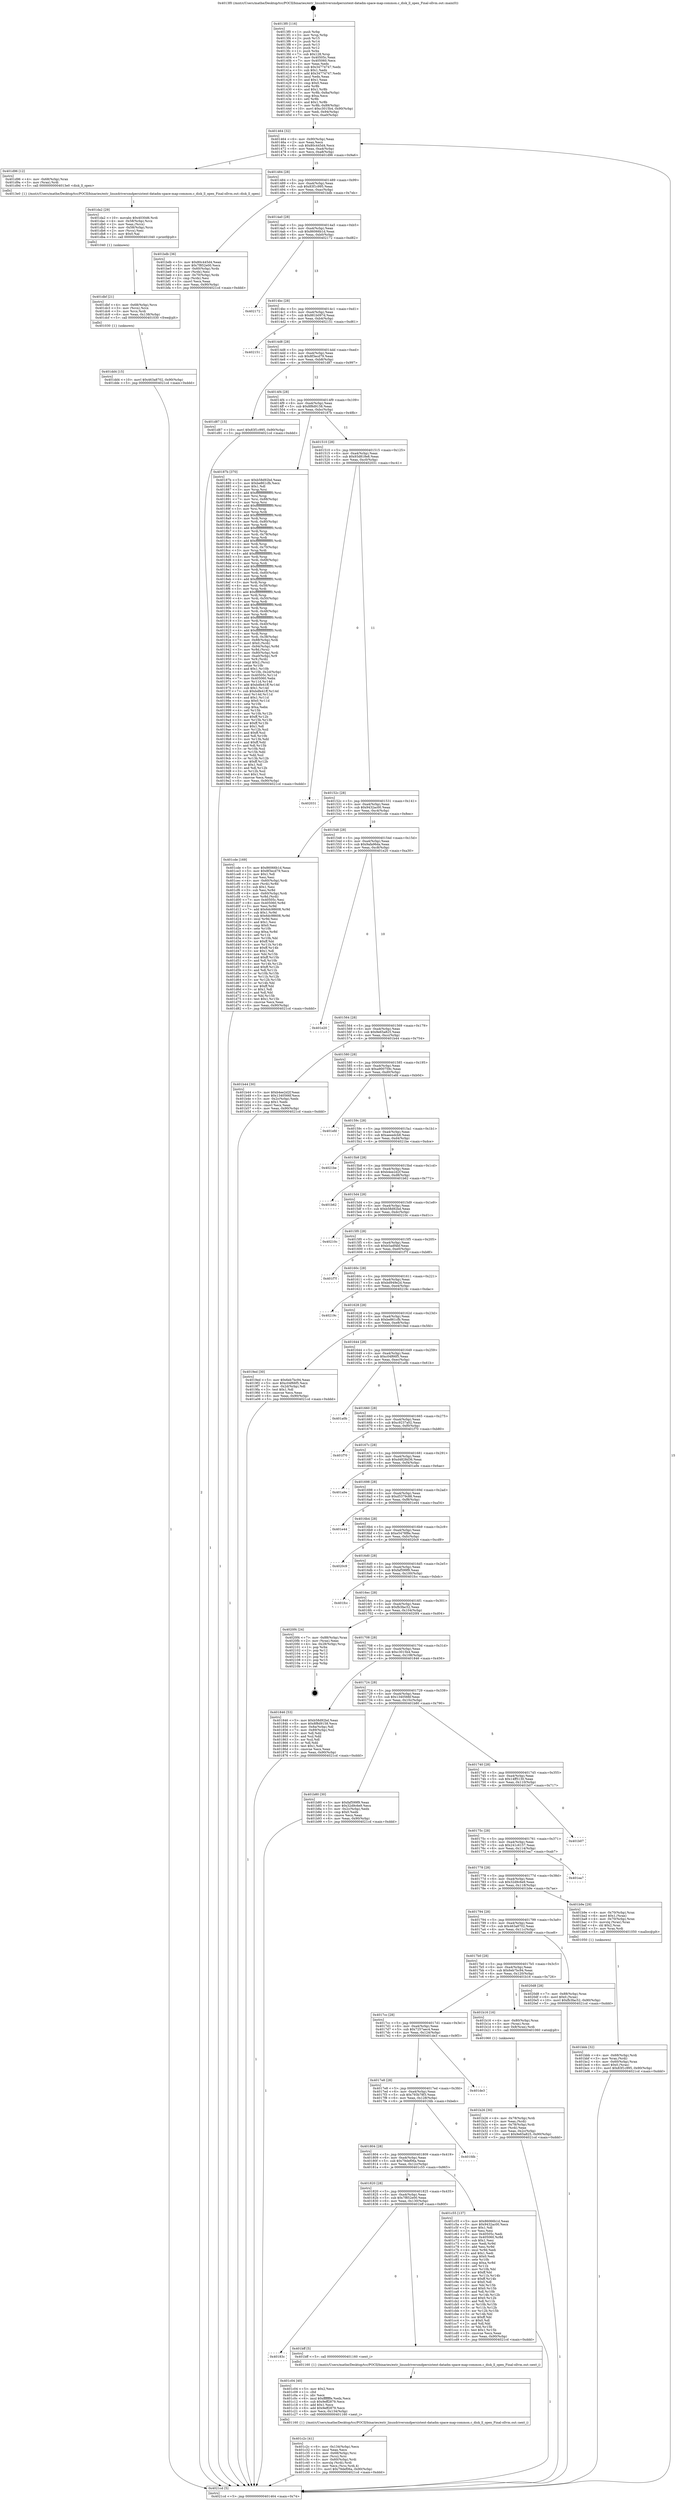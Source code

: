 digraph "0x4013f0" {
  label = "0x4013f0 (/mnt/c/Users/mathe/Desktop/tcc/POCII/binaries/extr_linuxdriversmdpersistent-datadm-space-map-common.c_disk_ll_open_Final-ollvm.out::main(0))"
  labelloc = "t"
  node[shape=record]

  Entry [label="",width=0.3,height=0.3,shape=circle,fillcolor=black,style=filled]
  "0x401464" [label="{
     0x401464 [32]\l
     | [instrs]\l
     &nbsp;&nbsp;0x401464 \<+6\>: mov -0x90(%rbp),%eax\l
     &nbsp;&nbsp;0x40146a \<+2\>: mov %eax,%ecx\l
     &nbsp;&nbsp;0x40146c \<+6\>: sub $0x80c445d4,%ecx\l
     &nbsp;&nbsp;0x401472 \<+6\>: mov %eax,-0xa4(%rbp)\l
     &nbsp;&nbsp;0x401478 \<+6\>: mov %ecx,-0xa8(%rbp)\l
     &nbsp;&nbsp;0x40147e \<+6\>: je 0000000000401d96 \<main+0x9a6\>\l
  }"]
  "0x401d96" [label="{
     0x401d96 [12]\l
     | [instrs]\l
     &nbsp;&nbsp;0x401d96 \<+4\>: mov -0x68(%rbp),%rax\l
     &nbsp;&nbsp;0x401d9a \<+3\>: mov (%rax),%rdi\l
     &nbsp;&nbsp;0x401d9d \<+5\>: call 00000000004013e0 \<disk_ll_open\>\l
     | [calls]\l
     &nbsp;&nbsp;0x4013e0 \{1\} (/mnt/c/Users/mathe/Desktop/tcc/POCII/binaries/extr_linuxdriversmdpersistent-datadm-space-map-common.c_disk_ll_open_Final-ollvm.out::disk_ll_open)\l
  }"]
  "0x401484" [label="{
     0x401484 [28]\l
     | [instrs]\l
     &nbsp;&nbsp;0x401484 \<+5\>: jmp 0000000000401489 \<main+0x99\>\l
     &nbsp;&nbsp;0x401489 \<+6\>: mov -0xa4(%rbp),%eax\l
     &nbsp;&nbsp;0x40148f \<+5\>: sub $0x83f1c995,%eax\l
     &nbsp;&nbsp;0x401494 \<+6\>: mov %eax,-0xac(%rbp)\l
     &nbsp;&nbsp;0x40149a \<+6\>: je 0000000000401bdb \<main+0x7eb\>\l
  }"]
  Exit [label="",width=0.3,height=0.3,shape=circle,fillcolor=black,style=filled,peripheries=2]
  "0x401bdb" [label="{
     0x401bdb [36]\l
     | [instrs]\l
     &nbsp;&nbsp;0x401bdb \<+5\>: mov $0x80c445d4,%eax\l
     &nbsp;&nbsp;0x401be0 \<+5\>: mov $0x7f852e00,%ecx\l
     &nbsp;&nbsp;0x401be5 \<+4\>: mov -0x60(%rbp),%rdx\l
     &nbsp;&nbsp;0x401be9 \<+2\>: mov (%rdx),%esi\l
     &nbsp;&nbsp;0x401beb \<+4\>: mov -0x70(%rbp),%rdx\l
     &nbsp;&nbsp;0x401bef \<+2\>: cmp (%rdx),%esi\l
     &nbsp;&nbsp;0x401bf1 \<+3\>: cmovl %ecx,%eax\l
     &nbsp;&nbsp;0x401bf4 \<+6\>: mov %eax,-0x90(%rbp)\l
     &nbsp;&nbsp;0x401bfa \<+5\>: jmp 00000000004021cd \<main+0xddd\>\l
  }"]
  "0x4014a0" [label="{
     0x4014a0 [28]\l
     | [instrs]\l
     &nbsp;&nbsp;0x4014a0 \<+5\>: jmp 00000000004014a5 \<main+0xb5\>\l
     &nbsp;&nbsp;0x4014a5 \<+6\>: mov -0xa4(%rbp),%eax\l
     &nbsp;&nbsp;0x4014ab \<+5\>: sub $0x86066b1d,%eax\l
     &nbsp;&nbsp;0x4014b0 \<+6\>: mov %eax,-0xb0(%rbp)\l
     &nbsp;&nbsp;0x4014b6 \<+6\>: je 0000000000402172 \<main+0xd82\>\l
  }"]
  "0x401dd4" [label="{
     0x401dd4 [15]\l
     | [instrs]\l
     &nbsp;&nbsp;0x401dd4 \<+10\>: movl $0x463a8702,-0x90(%rbp)\l
     &nbsp;&nbsp;0x401dde \<+5\>: jmp 00000000004021cd \<main+0xddd\>\l
  }"]
  "0x402172" [label="{
     0x402172\l
  }", style=dashed]
  "0x4014bc" [label="{
     0x4014bc [28]\l
     | [instrs]\l
     &nbsp;&nbsp;0x4014bc \<+5\>: jmp 00000000004014c1 \<main+0xd1\>\l
     &nbsp;&nbsp;0x4014c1 \<+6\>: mov -0xa4(%rbp),%eax\l
     &nbsp;&nbsp;0x4014c7 \<+5\>: sub $0x881b097d,%eax\l
     &nbsp;&nbsp;0x4014cc \<+6\>: mov %eax,-0xb4(%rbp)\l
     &nbsp;&nbsp;0x4014d2 \<+6\>: je 0000000000402151 \<main+0xd61\>\l
  }"]
  "0x401dbf" [label="{
     0x401dbf [21]\l
     | [instrs]\l
     &nbsp;&nbsp;0x401dbf \<+4\>: mov -0x68(%rbp),%rcx\l
     &nbsp;&nbsp;0x401dc3 \<+3\>: mov (%rcx),%rcx\l
     &nbsp;&nbsp;0x401dc6 \<+3\>: mov %rcx,%rdi\l
     &nbsp;&nbsp;0x401dc9 \<+6\>: mov %eax,-0x138(%rbp)\l
     &nbsp;&nbsp;0x401dcf \<+5\>: call 0000000000401030 \<free@plt\>\l
     | [calls]\l
     &nbsp;&nbsp;0x401030 \{1\} (unknown)\l
  }"]
  "0x402151" [label="{
     0x402151\l
  }", style=dashed]
  "0x4014d8" [label="{
     0x4014d8 [28]\l
     | [instrs]\l
     &nbsp;&nbsp;0x4014d8 \<+5\>: jmp 00000000004014dd \<main+0xed\>\l
     &nbsp;&nbsp;0x4014dd \<+6\>: mov -0xa4(%rbp),%eax\l
     &nbsp;&nbsp;0x4014e3 \<+5\>: sub $0x8f3ecd79,%eax\l
     &nbsp;&nbsp;0x4014e8 \<+6\>: mov %eax,-0xb8(%rbp)\l
     &nbsp;&nbsp;0x4014ee \<+6\>: je 0000000000401d87 \<main+0x997\>\l
  }"]
  "0x401da2" [label="{
     0x401da2 [29]\l
     | [instrs]\l
     &nbsp;&nbsp;0x401da2 \<+10\>: movabs $0x4030d6,%rdi\l
     &nbsp;&nbsp;0x401dac \<+4\>: mov -0x58(%rbp),%rcx\l
     &nbsp;&nbsp;0x401db0 \<+2\>: mov %eax,(%rcx)\l
     &nbsp;&nbsp;0x401db2 \<+4\>: mov -0x58(%rbp),%rcx\l
     &nbsp;&nbsp;0x401db6 \<+2\>: mov (%rcx),%esi\l
     &nbsp;&nbsp;0x401db8 \<+2\>: mov $0x0,%al\l
     &nbsp;&nbsp;0x401dba \<+5\>: call 0000000000401040 \<printf@plt\>\l
     | [calls]\l
     &nbsp;&nbsp;0x401040 \{1\} (unknown)\l
  }"]
  "0x401d87" [label="{
     0x401d87 [15]\l
     | [instrs]\l
     &nbsp;&nbsp;0x401d87 \<+10\>: movl $0x83f1c995,-0x90(%rbp)\l
     &nbsp;&nbsp;0x401d91 \<+5\>: jmp 00000000004021cd \<main+0xddd\>\l
  }"]
  "0x4014f4" [label="{
     0x4014f4 [28]\l
     | [instrs]\l
     &nbsp;&nbsp;0x4014f4 \<+5\>: jmp 00000000004014f9 \<main+0x109\>\l
     &nbsp;&nbsp;0x4014f9 \<+6\>: mov -0xa4(%rbp),%eax\l
     &nbsp;&nbsp;0x4014ff \<+5\>: sub $0x8f8d9158,%eax\l
     &nbsp;&nbsp;0x401504 \<+6\>: mov %eax,-0xbc(%rbp)\l
     &nbsp;&nbsp;0x40150a \<+6\>: je 000000000040187b \<main+0x48b\>\l
  }"]
  "0x401c2c" [label="{
     0x401c2c [41]\l
     | [instrs]\l
     &nbsp;&nbsp;0x401c2c \<+6\>: mov -0x134(%rbp),%ecx\l
     &nbsp;&nbsp;0x401c32 \<+3\>: imul %eax,%ecx\l
     &nbsp;&nbsp;0x401c35 \<+4\>: mov -0x68(%rbp),%rsi\l
     &nbsp;&nbsp;0x401c39 \<+3\>: mov (%rsi),%rsi\l
     &nbsp;&nbsp;0x401c3c \<+4\>: mov -0x60(%rbp),%rdi\l
     &nbsp;&nbsp;0x401c40 \<+3\>: movslq (%rdi),%rdi\l
     &nbsp;&nbsp;0x401c43 \<+3\>: mov %ecx,(%rsi,%rdi,4)\l
     &nbsp;&nbsp;0x401c46 \<+10\>: movl $0x79def06a,-0x90(%rbp)\l
     &nbsp;&nbsp;0x401c50 \<+5\>: jmp 00000000004021cd \<main+0xddd\>\l
  }"]
  "0x40187b" [label="{
     0x40187b [370]\l
     | [instrs]\l
     &nbsp;&nbsp;0x40187b \<+5\>: mov $0xb58d92bd,%eax\l
     &nbsp;&nbsp;0x401880 \<+5\>: mov $0xbe861cfb,%ecx\l
     &nbsp;&nbsp;0x401885 \<+2\>: mov $0x1,%dl\l
     &nbsp;&nbsp;0x401887 \<+3\>: mov %rsp,%rsi\l
     &nbsp;&nbsp;0x40188a \<+4\>: add $0xfffffffffffffff0,%rsi\l
     &nbsp;&nbsp;0x40188e \<+3\>: mov %rsi,%rsp\l
     &nbsp;&nbsp;0x401891 \<+7\>: mov %rsi,-0x88(%rbp)\l
     &nbsp;&nbsp;0x401898 \<+3\>: mov %rsp,%rsi\l
     &nbsp;&nbsp;0x40189b \<+4\>: add $0xfffffffffffffff0,%rsi\l
     &nbsp;&nbsp;0x40189f \<+3\>: mov %rsi,%rsp\l
     &nbsp;&nbsp;0x4018a2 \<+3\>: mov %rsp,%rdi\l
     &nbsp;&nbsp;0x4018a5 \<+4\>: add $0xfffffffffffffff0,%rdi\l
     &nbsp;&nbsp;0x4018a9 \<+3\>: mov %rdi,%rsp\l
     &nbsp;&nbsp;0x4018ac \<+4\>: mov %rdi,-0x80(%rbp)\l
     &nbsp;&nbsp;0x4018b0 \<+3\>: mov %rsp,%rdi\l
     &nbsp;&nbsp;0x4018b3 \<+4\>: add $0xfffffffffffffff0,%rdi\l
     &nbsp;&nbsp;0x4018b7 \<+3\>: mov %rdi,%rsp\l
     &nbsp;&nbsp;0x4018ba \<+4\>: mov %rdi,-0x78(%rbp)\l
     &nbsp;&nbsp;0x4018be \<+3\>: mov %rsp,%rdi\l
     &nbsp;&nbsp;0x4018c1 \<+4\>: add $0xfffffffffffffff0,%rdi\l
     &nbsp;&nbsp;0x4018c5 \<+3\>: mov %rdi,%rsp\l
     &nbsp;&nbsp;0x4018c8 \<+4\>: mov %rdi,-0x70(%rbp)\l
     &nbsp;&nbsp;0x4018cc \<+3\>: mov %rsp,%rdi\l
     &nbsp;&nbsp;0x4018cf \<+4\>: add $0xfffffffffffffff0,%rdi\l
     &nbsp;&nbsp;0x4018d3 \<+3\>: mov %rdi,%rsp\l
     &nbsp;&nbsp;0x4018d6 \<+4\>: mov %rdi,-0x68(%rbp)\l
     &nbsp;&nbsp;0x4018da \<+3\>: mov %rsp,%rdi\l
     &nbsp;&nbsp;0x4018dd \<+4\>: add $0xfffffffffffffff0,%rdi\l
     &nbsp;&nbsp;0x4018e1 \<+3\>: mov %rdi,%rsp\l
     &nbsp;&nbsp;0x4018e4 \<+4\>: mov %rdi,-0x60(%rbp)\l
     &nbsp;&nbsp;0x4018e8 \<+3\>: mov %rsp,%rdi\l
     &nbsp;&nbsp;0x4018eb \<+4\>: add $0xfffffffffffffff0,%rdi\l
     &nbsp;&nbsp;0x4018ef \<+3\>: mov %rdi,%rsp\l
     &nbsp;&nbsp;0x4018f2 \<+4\>: mov %rdi,-0x58(%rbp)\l
     &nbsp;&nbsp;0x4018f6 \<+3\>: mov %rsp,%rdi\l
     &nbsp;&nbsp;0x4018f9 \<+4\>: add $0xfffffffffffffff0,%rdi\l
     &nbsp;&nbsp;0x4018fd \<+3\>: mov %rdi,%rsp\l
     &nbsp;&nbsp;0x401900 \<+4\>: mov %rdi,-0x50(%rbp)\l
     &nbsp;&nbsp;0x401904 \<+3\>: mov %rsp,%rdi\l
     &nbsp;&nbsp;0x401907 \<+4\>: add $0xfffffffffffffff0,%rdi\l
     &nbsp;&nbsp;0x40190b \<+3\>: mov %rdi,%rsp\l
     &nbsp;&nbsp;0x40190e \<+4\>: mov %rdi,-0x48(%rbp)\l
     &nbsp;&nbsp;0x401912 \<+3\>: mov %rsp,%rdi\l
     &nbsp;&nbsp;0x401915 \<+4\>: add $0xfffffffffffffff0,%rdi\l
     &nbsp;&nbsp;0x401919 \<+3\>: mov %rdi,%rsp\l
     &nbsp;&nbsp;0x40191c \<+4\>: mov %rdi,-0x40(%rbp)\l
     &nbsp;&nbsp;0x401920 \<+3\>: mov %rsp,%rdi\l
     &nbsp;&nbsp;0x401923 \<+4\>: add $0xfffffffffffffff0,%rdi\l
     &nbsp;&nbsp;0x401927 \<+3\>: mov %rdi,%rsp\l
     &nbsp;&nbsp;0x40192a \<+4\>: mov %rdi,-0x38(%rbp)\l
     &nbsp;&nbsp;0x40192e \<+7\>: mov -0x88(%rbp),%rdi\l
     &nbsp;&nbsp;0x401935 \<+6\>: movl $0x0,(%rdi)\l
     &nbsp;&nbsp;0x40193b \<+7\>: mov -0x94(%rbp),%r8d\l
     &nbsp;&nbsp;0x401942 \<+3\>: mov %r8d,(%rsi)\l
     &nbsp;&nbsp;0x401945 \<+4\>: mov -0x80(%rbp),%rdi\l
     &nbsp;&nbsp;0x401949 \<+7\>: mov -0xa0(%rbp),%r9\l
     &nbsp;&nbsp;0x401950 \<+3\>: mov %r9,(%rdi)\l
     &nbsp;&nbsp;0x401953 \<+3\>: cmpl $0x2,(%rsi)\l
     &nbsp;&nbsp;0x401956 \<+4\>: setne %r10b\l
     &nbsp;&nbsp;0x40195a \<+4\>: and $0x1,%r10b\l
     &nbsp;&nbsp;0x40195e \<+4\>: mov %r10b,-0x2d(%rbp)\l
     &nbsp;&nbsp;0x401962 \<+8\>: mov 0x40505c,%r11d\l
     &nbsp;&nbsp;0x40196a \<+7\>: mov 0x405060,%ebx\l
     &nbsp;&nbsp;0x401971 \<+3\>: mov %r11d,%r14d\l
     &nbsp;&nbsp;0x401974 \<+7\>: add $0xbdfe41ff,%r14d\l
     &nbsp;&nbsp;0x40197b \<+4\>: sub $0x1,%r14d\l
     &nbsp;&nbsp;0x40197f \<+7\>: sub $0xbdfe41ff,%r14d\l
     &nbsp;&nbsp;0x401986 \<+4\>: imul %r14d,%r11d\l
     &nbsp;&nbsp;0x40198a \<+4\>: and $0x1,%r11d\l
     &nbsp;&nbsp;0x40198e \<+4\>: cmp $0x0,%r11d\l
     &nbsp;&nbsp;0x401992 \<+4\>: sete %r10b\l
     &nbsp;&nbsp;0x401996 \<+3\>: cmp $0xa,%ebx\l
     &nbsp;&nbsp;0x401999 \<+4\>: setl %r15b\l
     &nbsp;&nbsp;0x40199d \<+3\>: mov %r10b,%r12b\l
     &nbsp;&nbsp;0x4019a0 \<+4\>: xor $0xff,%r12b\l
     &nbsp;&nbsp;0x4019a4 \<+3\>: mov %r15b,%r13b\l
     &nbsp;&nbsp;0x4019a7 \<+4\>: xor $0xff,%r13b\l
     &nbsp;&nbsp;0x4019ab \<+3\>: xor $0x1,%dl\l
     &nbsp;&nbsp;0x4019ae \<+3\>: mov %r12b,%sil\l
     &nbsp;&nbsp;0x4019b1 \<+4\>: and $0xff,%sil\l
     &nbsp;&nbsp;0x4019b5 \<+3\>: and %dl,%r10b\l
     &nbsp;&nbsp;0x4019b8 \<+3\>: mov %r13b,%dil\l
     &nbsp;&nbsp;0x4019bb \<+4\>: and $0xff,%dil\l
     &nbsp;&nbsp;0x4019bf \<+3\>: and %dl,%r15b\l
     &nbsp;&nbsp;0x4019c2 \<+3\>: or %r10b,%sil\l
     &nbsp;&nbsp;0x4019c5 \<+3\>: or %r15b,%dil\l
     &nbsp;&nbsp;0x4019c8 \<+3\>: xor %dil,%sil\l
     &nbsp;&nbsp;0x4019cb \<+3\>: or %r13b,%r12b\l
     &nbsp;&nbsp;0x4019ce \<+4\>: xor $0xff,%r12b\l
     &nbsp;&nbsp;0x4019d2 \<+3\>: or $0x1,%dl\l
     &nbsp;&nbsp;0x4019d5 \<+3\>: and %dl,%r12b\l
     &nbsp;&nbsp;0x4019d8 \<+3\>: or %r12b,%sil\l
     &nbsp;&nbsp;0x4019db \<+4\>: test $0x1,%sil\l
     &nbsp;&nbsp;0x4019df \<+3\>: cmovne %ecx,%eax\l
     &nbsp;&nbsp;0x4019e2 \<+6\>: mov %eax,-0x90(%rbp)\l
     &nbsp;&nbsp;0x4019e8 \<+5\>: jmp 00000000004021cd \<main+0xddd\>\l
  }"]
  "0x401510" [label="{
     0x401510 [28]\l
     | [instrs]\l
     &nbsp;&nbsp;0x401510 \<+5\>: jmp 0000000000401515 \<main+0x125\>\l
     &nbsp;&nbsp;0x401515 \<+6\>: mov -0xa4(%rbp),%eax\l
     &nbsp;&nbsp;0x40151b \<+5\>: sub $0x93d818e8,%eax\l
     &nbsp;&nbsp;0x401520 \<+6\>: mov %eax,-0xc0(%rbp)\l
     &nbsp;&nbsp;0x401526 \<+6\>: je 0000000000402031 \<main+0xc41\>\l
  }"]
  "0x401c04" [label="{
     0x401c04 [40]\l
     | [instrs]\l
     &nbsp;&nbsp;0x401c04 \<+5\>: mov $0x2,%ecx\l
     &nbsp;&nbsp;0x401c09 \<+1\>: cltd\l
     &nbsp;&nbsp;0x401c0a \<+2\>: idiv %ecx\l
     &nbsp;&nbsp;0x401c0c \<+6\>: imul $0xfffffffe,%edx,%ecx\l
     &nbsp;&nbsp;0x401c12 \<+6\>: sub $0x9eff2879,%ecx\l
     &nbsp;&nbsp;0x401c18 \<+3\>: add $0x1,%ecx\l
     &nbsp;&nbsp;0x401c1b \<+6\>: add $0x9eff2879,%ecx\l
     &nbsp;&nbsp;0x401c21 \<+6\>: mov %ecx,-0x134(%rbp)\l
     &nbsp;&nbsp;0x401c27 \<+5\>: call 0000000000401160 \<next_i\>\l
     | [calls]\l
     &nbsp;&nbsp;0x401160 \{1\} (/mnt/c/Users/mathe/Desktop/tcc/POCII/binaries/extr_linuxdriversmdpersistent-datadm-space-map-common.c_disk_ll_open_Final-ollvm.out::next_i)\l
  }"]
  "0x402031" [label="{
     0x402031\l
  }", style=dashed]
  "0x40152c" [label="{
     0x40152c [28]\l
     | [instrs]\l
     &nbsp;&nbsp;0x40152c \<+5\>: jmp 0000000000401531 \<main+0x141\>\l
     &nbsp;&nbsp;0x401531 \<+6\>: mov -0xa4(%rbp),%eax\l
     &nbsp;&nbsp;0x401537 \<+5\>: sub $0x9432ac00,%eax\l
     &nbsp;&nbsp;0x40153c \<+6\>: mov %eax,-0xc4(%rbp)\l
     &nbsp;&nbsp;0x401542 \<+6\>: je 0000000000401cde \<main+0x8ee\>\l
  }"]
  "0x40183c" [label="{
     0x40183c\l
  }", style=dashed]
  "0x401cde" [label="{
     0x401cde [169]\l
     | [instrs]\l
     &nbsp;&nbsp;0x401cde \<+5\>: mov $0x86066b1d,%eax\l
     &nbsp;&nbsp;0x401ce3 \<+5\>: mov $0x8f3ecd79,%ecx\l
     &nbsp;&nbsp;0x401ce8 \<+2\>: mov $0x1,%dl\l
     &nbsp;&nbsp;0x401cea \<+2\>: xor %esi,%esi\l
     &nbsp;&nbsp;0x401cec \<+4\>: mov -0x60(%rbp),%rdi\l
     &nbsp;&nbsp;0x401cf0 \<+3\>: mov (%rdi),%r8d\l
     &nbsp;&nbsp;0x401cf3 \<+3\>: sub $0x1,%esi\l
     &nbsp;&nbsp;0x401cf6 \<+3\>: sub %esi,%r8d\l
     &nbsp;&nbsp;0x401cf9 \<+4\>: mov -0x60(%rbp),%rdi\l
     &nbsp;&nbsp;0x401cfd \<+3\>: mov %r8d,(%rdi)\l
     &nbsp;&nbsp;0x401d00 \<+7\>: mov 0x40505c,%esi\l
     &nbsp;&nbsp;0x401d07 \<+8\>: mov 0x405060,%r8d\l
     &nbsp;&nbsp;0x401d0f \<+3\>: mov %esi,%r9d\l
     &nbsp;&nbsp;0x401d12 \<+7\>: add $0x6dc98608,%r9d\l
     &nbsp;&nbsp;0x401d19 \<+4\>: sub $0x1,%r9d\l
     &nbsp;&nbsp;0x401d1d \<+7\>: sub $0x6dc98608,%r9d\l
     &nbsp;&nbsp;0x401d24 \<+4\>: imul %r9d,%esi\l
     &nbsp;&nbsp;0x401d28 \<+3\>: and $0x1,%esi\l
     &nbsp;&nbsp;0x401d2b \<+3\>: cmp $0x0,%esi\l
     &nbsp;&nbsp;0x401d2e \<+4\>: sete %r10b\l
     &nbsp;&nbsp;0x401d32 \<+4\>: cmp $0xa,%r8d\l
     &nbsp;&nbsp;0x401d36 \<+4\>: setl %r11b\l
     &nbsp;&nbsp;0x401d3a \<+3\>: mov %r10b,%bl\l
     &nbsp;&nbsp;0x401d3d \<+3\>: xor $0xff,%bl\l
     &nbsp;&nbsp;0x401d40 \<+3\>: mov %r11b,%r14b\l
     &nbsp;&nbsp;0x401d43 \<+4\>: xor $0xff,%r14b\l
     &nbsp;&nbsp;0x401d47 \<+3\>: xor $0x1,%dl\l
     &nbsp;&nbsp;0x401d4a \<+3\>: mov %bl,%r15b\l
     &nbsp;&nbsp;0x401d4d \<+4\>: and $0xff,%r15b\l
     &nbsp;&nbsp;0x401d51 \<+3\>: and %dl,%r10b\l
     &nbsp;&nbsp;0x401d54 \<+3\>: mov %r14b,%r12b\l
     &nbsp;&nbsp;0x401d57 \<+4\>: and $0xff,%r12b\l
     &nbsp;&nbsp;0x401d5b \<+3\>: and %dl,%r11b\l
     &nbsp;&nbsp;0x401d5e \<+3\>: or %r10b,%r15b\l
     &nbsp;&nbsp;0x401d61 \<+3\>: or %r11b,%r12b\l
     &nbsp;&nbsp;0x401d64 \<+3\>: xor %r12b,%r15b\l
     &nbsp;&nbsp;0x401d67 \<+3\>: or %r14b,%bl\l
     &nbsp;&nbsp;0x401d6a \<+3\>: xor $0xff,%bl\l
     &nbsp;&nbsp;0x401d6d \<+3\>: or $0x1,%dl\l
     &nbsp;&nbsp;0x401d70 \<+2\>: and %dl,%bl\l
     &nbsp;&nbsp;0x401d72 \<+3\>: or %bl,%r15b\l
     &nbsp;&nbsp;0x401d75 \<+4\>: test $0x1,%r15b\l
     &nbsp;&nbsp;0x401d79 \<+3\>: cmovne %ecx,%eax\l
     &nbsp;&nbsp;0x401d7c \<+6\>: mov %eax,-0x90(%rbp)\l
     &nbsp;&nbsp;0x401d82 \<+5\>: jmp 00000000004021cd \<main+0xddd\>\l
  }"]
  "0x401548" [label="{
     0x401548 [28]\l
     | [instrs]\l
     &nbsp;&nbsp;0x401548 \<+5\>: jmp 000000000040154d \<main+0x15d\>\l
     &nbsp;&nbsp;0x40154d \<+6\>: mov -0xa4(%rbp),%eax\l
     &nbsp;&nbsp;0x401553 \<+5\>: sub $0x9afa96da,%eax\l
     &nbsp;&nbsp;0x401558 \<+6\>: mov %eax,-0xc8(%rbp)\l
     &nbsp;&nbsp;0x40155e \<+6\>: je 0000000000401e20 \<main+0xa30\>\l
  }"]
  "0x401bff" [label="{
     0x401bff [5]\l
     | [instrs]\l
     &nbsp;&nbsp;0x401bff \<+5\>: call 0000000000401160 \<next_i\>\l
     | [calls]\l
     &nbsp;&nbsp;0x401160 \{1\} (/mnt/c/Users/mathe/Desktop/tcc/POCII/binaries/extr_linuxdriversmdpersistent-datadm-space-map-common.c_disk_ll_open_Final-ollvm.out::next_i)\l
  }"]
  "0x401e20" [label="{
     0x401e20\l
  }", style=dashed]
  "0x401564" [label="{
     0x401564 [28]\l
     | [instrs]\l
     &nbsp;&nbsp;0x401564 \<+5\>: jmp 0000000000401569 \<main+0x179\>\l
     &nbsp;&nbsp;0x401569 \<+6\>: mov -0xa4(%rbp),%eax\l
     &nbsp;&nbsp;0x40156f \<+5\>: sub $0x9e65a825,%eax\l
     &nbsp;&nbsp;0x401574 \<+6\>: mov %eax,-0xcc(%rbp)\l
     &nbsp;&nbsp;0x40157a \<+6\>: je 0000000000401b44 \<main+0x754\>\l
  }"]
  "0x401820" [label="{
     0x401820 [28]\l
     | [instrs]\l
     &nbsp;&nbsp;0x401820 \<+5\>: jmp 0000000000401825 \<main+0x435\>\l
     &nbsp;&nbsp;0x401825 \<+6\>: mov -0xa4(%rbp),%eax\l
     &nbsp;&nbsp;0x40182b \<+5\>: sub $0x7f852e00,%eax\l
     &nbsp;&nbsp;0x401830 \<+6\>: mov %eax,-0x130(%rbp)\l
     &nbsp;&nbsp;0x401836 \<+6\>: je 0000000000401bff \<main+0x80f\>\l
  }"]
  "0x401b44" [label="{
     0x401b44 [30]\l
     | [instrs]\l
     &nbsp;&nbsp;0x401b44 \<+5\>: mov $0xb4ee2d2f,%eax\l
     &nbsp;&nbsp;0x401b49 \<+5\>: mov $0x1340566f,%ecx\l
     &nbsp;&nbsp;0x401b4e \<+3\>: mov -0x2c(%rbp),%edx\l
     &nbsp;&nbsp;0x401b51 \<+3\>: cmp $0x1,%edx\l
     &nbsp;&nbsp;0x401b54 \<+3\>: cmovl %ecx,%eax\l
     &nbsp;&nbsp;0x401b57 \<+6\>: mov %eax,-0x90(%rbp)\l
     &nbsp;&nbsp;0x401b5d \<+5\>: jmp 00000000004021cd \<main+0xddd\>\l
  }"]
  "0x401580" [label="{
     0x401580 [28]\l
     | [instrs]\l
     &nbsp;&nbsp;0x401580 \<+5\>: jmp 0000000000401585 \<main+0x195\>\l
     &nbsp;&nbsp;0x401585 \<+6\>: mov -0xa4(%rbp),%eax\l
     &nbsp;&nbsp;0x40158b \<+5\>: sub $0xa900759c,%eax\l
     &nbsp;&nbsp;0x401590 \<+6\>: mov %eax,-0xd0(%rbp)\l
     &nbsp;&nbsp;0x401596 \<+6\>: je 0000000000401efd \<main+0xb0d\>\l
  }"]
  "0x401c55" [label="{
     0x401c55 [137]\l
     | [instrs]\l
     &nbsp;&nbsp;0x401c55 \<+5\>: mov $0x86066b1d,%eax\l
     &nbsp;&nbsp;0x401c5a \<+5\>: mov $0x9432ac00,%ecx\l
     &nbsp;&nbsp;0x401c5f \<+2\>: mov $0x1,%dl\l
     &nbsp;&nbsp;0x401c61 \<+2\>: xor %esi,%esi\l
     &nbsp;&nbsp;0x401c63 \<+7\>: mov 0x40505c,%edi\l
     &nbsp;&nbsp;0x401c6a \<+8\>: mov 0x405060,%r8d\l
     &nbsp;&nbsp;0x401c72 \<+3\>: sub $0x1,%esi\l
     &nbsp;&nbsp;0x401c75 \<+3\>: mov %edi,%r9d\l
     &nbsp;&nbsp;0x401c78 \<+3\>: add %esi,%r9d\l
     &nbsp;&nbsp;0x401c7b \<+4\>: imul %r9d,%edi\l
     &nbsp;&nbsp;0x401c7f \<+3\>: and $0x1,%edi\l
     &nbsp;&nbsp;0x401c82 \<+3\>: cmp $0x0,%edi\l
     &nbsp;&nbsp;0x401c85 \<+4\>: sete %r10b\l
     &nbsp;&nbsp;0x401c89 \<+4\>: cmp $0xa,%r8d\l
     &nbsp;&nbsp;0x401c8d \<+4\>: setl %r11b\l
     &nbsp;&nbsp;0x401c91 \<+3\>: mov %r10b,%bl\l
     &nbsp;&nbsp;0x401c94 \<+3\>: xor $0xff,%bl\l
     &nbsp;&nbsp;0x401c97 \<+3\>: mov %r11b,%r14b\l
     &nbsp;&nbsp;0x401c9a \<+4\>: xor $0xff,%r14b\l
     &nbsp;&nbsp;0x401c9e \<+3\>: xor $0x0,%dl\l
     &nbsp;&nbsp;0x401ca1 \<+3\>: mov %bl,%r15b\l
     &nbsp;&nbsp;0x401ca4 \<+4\>: and $0x0,%r15b\l
     &nbsp;&nbsp;0x401ca8 \<+3\>: and %dl,%r10b\l
     &nbsp;&nbsp;0x401cab \<+3\>: mov %r14b,%r12b\l
     &nbsp;&nbsp;0x401cae \<+4\>: and $0x0,%r12b\l
     &nbsp;&nbsp;0x401cb2 \<+3\>: and %dl,%r11b\l
     &nbsp;&nbsp;0x401cb5 \<+3\>: or %r10b,%r15b\l
     &nbsp;&nbsp;0x401cb8 \<+3\>: or %r11b,%r12b\l
     &nbsp;&nbsp;0x401cbb \<+3\>: xor %r12b,%r15b\l
     &nbsp;&nbsp;0x401cbe \<+3\>: or %r14b,%bl\l
     &nbsp;&nbsp;0x401cc1 \<+3\>: xor $0xff,%bl\l
     &nbsp;&nbsp;0x401cc4 \<+3\>: or $0x0,%dl\l
     &nbsp;&nbsp;0x401cc7 \<+2\>: and %dl,%bl\l
     &nbsp;&nbsp;0x401cc9 \<+3\>: or %bl,%r15b\l
     &nbsp;&nbsp;0x401ccc \<+4\>: test $0x1,%r15b\l
     &nbsp;&nbsp;0x401cd0 \<+3\>: cmovne %ecx,%eax\l
     &nbsp;&nbsp;0x401cd3 \<+6\>: mov %eax,-0x90(%rbp)\l
     &nbsp;&nbsp;0x401cd9 \<+5\>: jmp 00000000004021cd \<main+0xddd\>\l
  }"]
  "0x401efd" [label="{
     0x401efd\l
  }", style=dashed]
  "0x40159c" [label="{
     0x40159c [28]\l
     | [instrs]\l
     &nbsp;&nbsp;0x40159c \<+5\>: jmp 00000000004015a1 \<main+0x1b1\>\l
     &nbsp;&nbsp;0x4015a1 \<+6\>: mov -0xa4(%rbp),%eax\l
     &nbsp;&nbsp;0x4015a7 \<+5\>: sub $0xaeeedcb8,%eax\l
     &nbsp;&nbsp;0x4015ac \<+6\>: mov %eax,-0xd4(%rbp)\l
     &nbsp;&nbsp;0x4015b2 \<+6\>: je 00000000004021be \<main+0xdce\>\l
  }"]
  "0x401804" [label="{
     0x401804 [28]\l
     | [instrs]\l
     &nbsp;&nbsp;0x401804 \<+5\>: jmp 0000000000401809 \<main+0x419\>\l
     &nbsp;&nbsp;0x401809 \<+6\>: mov -0xa4(%rbp),%eax\l
     &nbsp;&nbsp;0x40180f \<+5\>: sub $0x79def06a,%eax\l
     &nbsp;&nbsp;0x401814 \<+6\>: mov %eax,-0x12c(%rbp)\l
     &nbsp;&nbsp;0x40181a \<+6\>: je 0000000000401c55 \<main+0x865\>\l
  }"]
  "0x4021be" [label="{
     0x4021be\l
  }", style=dashed]
  "0x4015b8" [label="{
     0x4015b8 [28]\l
     | [instrs]\l
     &nbsp;&nbsp;0x4015b8 \<+5\>: jmp 00000000004015bd \<main+0x1cd\>\l
     &nbsp;&nbsp;0x4015bd \<+6\>: mov -0xa4(%rbp),%eax\l
     &nbsp;&nbsp;0x4015c3 \<+5\>: sub $0xb4ee2d2f,%eax\l
     &nbsp;&nbsp;0x4015c8 \<+6\>: mov %eax,-0xd8(%rbp)\l
     &nbsp;&nbsp;0x4015ce \<+6\>: je 0000000000401b62 \<main+0x772\>\l
  }"]
  "0x401fdb" [label="{
     0x401fdb\l
  }", style=dashed]
  "0x401b62" [label="{
     0x401b62\l
  }", style=dashed]
  "0x4015d4" [label="{
     0x4015d4 [28]\l
     | [instrs]\l
     &nbsp;&nbsp;0x4015d4 \<+5\>: jmp 00000000004015d9 \<main+0x1e9\>\l
     &nbsp;&nbsp;0x4015d9 \<+6\>: mov -0xa4(%rbp),%eax\l
     &nbsp;&nbsp;0x4015df \<+5\>: sub $0xb58d92bd,%eax\l
     &nbsp;&nbsp;0x4015e4 \<+6\>: mov %eax,-0xdc(%rbp)\l
     &nbsp;&nbsp;0x4015ea \<+6\>: je 000000000040210c \<main+0xd1c\>\l
  }"]
  "0x4017e8" [label="{
     0x4017e8 [28]\l
     | [instrs]\l
     &nbsp;&nbsp;0x4017e8 \<+5\>: jmp 00000000004017ed \<main+0x3fd\>\l
     &nbsp;&nbsp;0x4017ed \<+6\>: mov -0xa4(%rbp),%eax\l
     &nbsp;&nbsp;0x4017f3 \<+5\>: sub $0x793b78f3,%eax\l
     &nbsp;&nbsp;0x4017f8 \<+6\>: mov %eax,-0x128(%rbp)\l
     &nbsp;&nbsp;0x4017fe \<+6\>: je 0000000000401fdb \<main+0xbeb\>\l
  }"]
  "0x40210c" [label="{
     0x40210c\l
  }", style=dashed]
  "0x4015f0" [label="{
     0x4015f0 [28]\l
     | [instrs]\l
     &nbsp;&nbsp;0x4015f0 \<+5\>: jmp 00000000004015f5 \<main+0x205\>\l
     &nbsp;&nbsp;0x4015f5 \<+6\>: mov -0xa4(%rbp),%eax\l
     &nbsp;&nbsp;0x4015fb \<+5\>: sub $0xb5adf4bf,%eax\l
     &nbsp;&nbsp;0x401600 \<+6\>: mov %eax,-0xe0(%rbp)\l
     &nbsp;&nbsp;0x401606 \<+6\>: je 0000000000401f7f \<main+0xb8f\>\l
  }"]
  "0x401de3" [label="{
     0x401de3\l
  }", style=dashed]
  "0x401f7f" [label="{
     0x401f7f\l
  }", style=dashed]
  "0x40160c" [label="{
     0x40160c [28]\l
     | [instrs]\l
     &nbsp;&nbsp;0x40160c \<+5\>: jmp 0000000000401611 \<main+0x221\>\l
     &nbsp;&nbsp;0x401611 \<+6\>: mov -0xa4(%rbp),%eax\l
     &nbsp;&nbsp;0x401617 \<+5\>: sub $0xbd949e2d,%eax\l
     &nbsp;&nbsp;0x40161c \<+6\>: mov %eax,-0xe4(%rbp)\l
     &nbsp;&nbsp;0x401622 \<+6\>: je 000000000040219c \<main+0xdac\>\l
  }"]
  "0x401bbb" [label="{
     0x401bbb [32]\l
     | [instrs]\l
     &nbsp;&nbsp;0x401bbb \<+4\>: mov -0x68(%rbp),%rdi\l
     &nbsp;&nbsp;0x401bbf \<+3\>: mov %rax,(%rdi)\l
     &nbsp;&nbsp;0x401bc2 \<+4\>: mov -0x60(%rbp),%rax\l
     &nbsp;&nbsp;0x401bc6 \<+6\>: movl $0x0,(%rax)\l
     &nbsp;&nbsp;0x401bcc \<+10\>: movl $0x83f1c995,-0x90(%rbp)\l
     &nbsp;&nbsp;0x401bd6 \<+5\>: jmp 00000000004021cd \<main+0xddd\>\l
  }"]
  "0x40219c" [label="{
     0x40219c\l
  }", style=dashed]
  "0x401628" [label="{
     0x401628 [28]\l
     | [instrs]\l
     &nbsp;&nbsp;0x401628 \<+5\>: jmp 000000000040162d \<main+0x23d\>\l
     &nbsp;&nbsp;0x40162d \<+6\>: mov -0xa4(%rbp),%eax\l
     &nbsp;&nbsp;0x401633 \<+5\>: sub $0xbe861cfb,%eax\l
     &nbsp;&nbsp;0x401638 \<+6\>: mov %eax,-0xe8(%rbp)\l
     &nbsp;&nbsp;0x40163e \<+6\>: je 00000000004019ed \<main+0x5fd\>\l
  }"]
  "0x401b26" [label="{
     0x401b26 [30]\l
     | [instrs]\l
     &nbsp;&nbsp;0x401b26 \<+4\>: mov -0x78(%rbp),%rdi\l
     &nbsp;&nbsp;0x401b2a \<+2\>: mov %eax,(%rdi)\l
     &nbsp;&nbsp;0x401b2c \<+4\>: mov -0x78(%rbp),%rdi\l
     &nbsp;&nbsp;0x401b30 \<+2\>: mov (%rdi),%eax\l
     &nbsp;&nbsp;0x401b32 \<+3\>: mov %eax,-0x2c(%rbp)\l
     &nbsp;&nbsp;0x401b35 \<+10\>: movl $0x9e65a825,-0x90(%rbp)\l
     &nbsp;&nbsp;0x401b3f \<+5\>: jmp 00000000004021cd \<main+0xddd\>\l
  }"]
  "0x4019ed" [label="{
     0x4019ed [30]\l
     | [instrs]\l
     &nbsp;&nbsp;0x4019ed \<+5\>: mov $0x6eb7bc94,%eax\l
     &nbsp;&nbsp;0x4019f2 \<+5\>: mov $0xc04f66f5,%ecx\l
     &nbsp;&nbsp;0x4019f7 \<+3\>: mov -0x2d(%rbp),%dl\l
     &nbsp;&nbsp;0x4019fa \<+3\>: test $0x1,%dl\l
     &nbsp;&nbsp;0x4019fd \<+3\>: cmovne %ecx,%eax\l
     &nbsp;&nbsp;0x401a00 \<+6\>: mov %eax,-0x90(%rbp)\l
     &nbsp;&nbsp;0x401a06 \<+5\>: jmp 00000000004021cd \<main+0xddd\>\l
  }"]
  "0x401644" [label="{
     0x401644 [28]\l
     | [instrs]\l
     &nbsp;&nbsp;0x401644 \<+5\>: jmp 0000000000401649 \<main+0x259\>\l
     &nbsp;&nbsp;0x401649 \<+6\>: mov -0xa4(%rbp),%eax\l
     &nbsp;&nbsp;0x40164f \<+5\>: sub $0xc04f66f5,%eax\l
     &nbsp;&nbsp;0x401654 \<+6\>: mov %eax,-0xec(%rbp)\l
     &nbsp;&nbsp;0x40165a \<+6\>: je 0000000000401a0b \<main+0x61b\>\l
  }"]
  "0x4017cc" [label="{
     0x4017cc [28]\l
     | [instrs]\l
     &nbsp;&nbsp;0x4017cc \<+5\>: jmp 00000000004017d1 \<main+0x3e1\>\l
     &nbsp;&nbsp;0x4017d1 \<+6\>: mov -0xa4(%rbp),%eax\l
     &nbsp;&nbsp;0x4017d7 \<+5\>: sub $0x7257aec4,%eax\l
     &nbsp;&nbsp;0x4017dc \<+6\>: mov %eax,-0x124(%rbp)\l
     &nbsp;&nbsp;0x4017e2 \<+6\>: je 0000000000401de3 \<main+0x9f3\>\l
  }"]
  "0x401a0b" [label="{
     0x401a0b\l
  }", style=dashed]
  "0x401660" [label="{
     0x401660 [28]\l
     | [instrs]\l
     &nbsp;&nbsp;0x401660 \<+5\>: jmp 0000000000401665 \<main+0x275\>\l
     &nbsp;&nbsp;0x401665 \<+6\>: mov -0xa4(%rbp),%eax\l
     &nbsp;&nbsp;0x40166b \<+5\>: sub $0xc9237a02,%eax\l
     &nbsp;&nbsp;0x401670 \<+6\>: mov %eax,-0xf0(%rbp)\l
     &nbsp;&nbsp;0x401676 \<+6\>: je 0000000000401f70 \<main+0xb80\>\l
  }"]
  "0x401b16" [label="{
     0x401b16 [16]\l
     | [instrs]\l
     &nbsp;&nbsp;0x401b16 \<+4\>: mov -0x80(%rbp),%rax\l
     &nbsp;&nbsp;0x401b1a \<+3\>: mov (%rax),%rax\l
     &nbsp;&nbsp;0x401b1d \<+4\>: mov 0x8(%rax),%rdi\l
     &nbsp;&nbsp;0x401b21 \<+5\>: call 0000000000401060 \<atoi@plt\>\l
     | [calls]\l
     &nbsp;&nbsp;0x401060 \{1\} (unknown)\l
  }"]
  "0x401f70" [label="{
     0x401f70\l
  }", style=dashed]
  "0x40167c" [label="{
     0x40167c [28]\l
     | [instrs]\l
     &nbsp;&nbsp;0x40167c \<+5\>: jmp 0000000000401681 \<main+0x291\>\l
     &nbsp;&nbsp;0x401681 \<+6\>: mov -0xa4(%rbp),%eax\l
     &nbsp;&nbsp;0x401687 \<+5\>: sub $0xd4828d36,%eax\l
     &nbsp;&nbsp;0x40168c \<+6\>: mov %eax,-0xf4(%rbp)\l
     &nbsp;&nbsp;0x401692 \<+6\>: je 0000000000401a9e \<main+0x6ae\>\l
  }"]
  "0x4017b0" [label="{
     0x4017b0 [28]\l
     | [instrs]\l
     &nbsp;&nbsp;0x4017b0 \<+5\>: jmp 00000000004017b5 \<main+0x3c5\>\l
     &nbsp;&nbsp;0x4017b5 \<+6\>: mov -0xa4(%rbp),%eax\l
     &nbsp;&nbsp;0x4017bb \<+5\>: sub $0x6eb7bc94,%eax\l
     &nbsp;&nbsp;0x4017c0 \<+6\>: mov %eax,-0x120(%rbp)\l
     &nbsp;&nbsp;0x4017c6 \<+6\>: je 0000000000401b16 \<main+0x726\>\l
  }"]
  "0x401a9e" [label="{
     0x401a9e\l
  }", style=dashed]
  "0x401698" [label="{
     0x401698 [28]\l
     | [instrs]\l
     &nbsp;&nbsp;0x401698 \<+5\>: jmp 000000000040169d \<main+0x2ad\>\l
     &nbsp;&nbsp;0x40169d \<+6\>: mov -0xa4(%rbp),%eax\l
     &nbsp;&nbsp;0x4016a3 \<+5\>: sub $0xd5379c88,%eax\l
     &nbsp;&nbsp;0x4016a8 \<+6\>: mov %eax,-0xf8(%rbp)\l
     &nbsp;&nbsp;0x4016ae \<+6\>: je 0000000000401e44 \<main+0xa54\>\l
  }"]
  "0x4020d8" [label="{
     0x4020d8 [28]\l
     | [instrs]\l
     &nbsp;&nbsp;0x4020d8 \<+7\>: mov -0x88(%rbp),%rax\l
     &nbsp;&nbsp;0x4020df \<+6\>: movl $0x0,(%rax)\l
     &nbsp;&nbsp;0x4020e5 \<+10\>: movl $0xfb3fac52,-0x90(%rbp)\l
     &nbsp;&nbsp;0x4020ef \<+5\>: jmp 00000000004021cd \<main+0xddd\>\l
  }"]
  "0x401e44" [label="{
     0x401e44\l
  }", style=dashed]
  "0x4016b4" [label="{
     0x4016b4 [28]\l
     | [instrs]\l
     &nbsp;&nbsp;0x4016b4 \<+5\>: jmp 00000000004016b9 \<main+0x2c9\>\l
     &nbsp;&nbsp;0x4016b9 \<+6\>: mov -0xa4(%rbp),%eax\l
     &nbsp;&nbsp;0x4016bf \<+5\>: sub $0xe5478f8e,%eax\l
     &nbsp;&nbsp;0x4016c4 \<+6\>: mov %eax,-0xfc(%rbp)\l
     &nbsp;&nbsp;0x4016ca \<+6\>: je 00000000004020c9 \<main+0xcd9\>\l
  }"]
  "0x401794" [label="{
     0x401794 [28]\l
     | [instrs]\l
     &nbsp;&nbsp;0x401794 \<+5\>: jmp 0000000000401799 \<main+0x3a9\>\l
     &nbsp;&nbsp;0x401799 \<+6\>: mov -0xa4(%rbp),%eax\l
     &nbsp;&nbsp;0x40179f \<+5\>: sub $0x463a8702,%eax\l
     &nbsp;&nbsp;0x4017a4 \<+6\>: mov %eax,-0x11c(%rbp)\l
     &nbsp;&nbsp;0x4017aa \<+6\>: je 00000000004020d8 \<main+0xce8\>\l
  }"]
  "0x4020c9" [label="{
     0x4020c9\l
  }", style=dashed]
  "0x4016d0" [label="{
     0x4016d0 [28]\l
     | [instrs]\l
     &nbsp;&nbsp;0x4016d0 \<+5\>: jmp 00000000004016d5 \<main+0x2e5\>\l
     &nbsp;&nbsp;0x4016d5 \<+6\>: mov -0xa4(%rbp),%eax\l
     &nbsp;&nbsp;0x4016db \<+5\>: sub $0xfaf599f9,%eax\l
     &nbsp;&nbsp;0x4016e0 \<+6\>: mov %eax,-0x100(%rbp)\l
     &nbsp;&nbsp;0x4016e6 \<+6\>: je 0000000000401fcc \<main+0xbdc\>\l
  }"]
  "0x401b9e" [label="{
     0x401b9e [29]\l
     | [instrs]\l
     &nbsp;&nbsp;0x401b9e \<+4\>: mov -0x70(%rbp),%rax\l
     &nbsp;&nbsp;0x401ba2 \<+6\>: movl $0x1,(%rax)\l
     &nbsp;&nbsp;0x401ba8 \<+4\>: mov -0x70(%rbp),%rax\l
     &nbsp;&nbsp;0x401bac \<+3\>: movslq (%rax),%rax\l
     &nbsp;&nbsp;0x401baf \<+4\>: shl $0x2,%rax\l
     &nbsp;&nbsp;0x401bb3 \<+3\>: mov %rax,%rdi\l
     &nbsp;&nbsp;0x401bb6 \<+5\>: call 0000000000401050 \<malloc@plt\>\l
     | [calls]\l
     &nbsp;&nbsp;0x401050 \{1\} (unknown)\l
  }"]
  "0x401fcc" [label="{
     0x401fcc\l
  }", style=dashed]
  "0x4016ec" [label="{
     0x4016ec [28]\l
     | [instrs]\l
     &nbsp;&nbsp;0x4016ec \<+5\>: jmp 00000000004016f1 \<main+0x301\>\l
     &nbsp;&nbsp;0x4016f1 \<+6\>: mov -0xa4(%rbp),%eax\l
     &nbsp;&nbsp;0x4016f7 \<+5\>: sub $0xfb3fac52,%eax\l
     &nbsp;&nbsp;0x4016fc \<+6\>: mov %eax,-0x104(%rbp)\l
     &nbsp;&nbsp;0x401702 \<+6\>: je 00000000004020f4 \<main+0xd04\>\l
  }"]
  "0x401778" [label="{
     0x401778 [28]\l
     | [instrs]\l
     &nbsp;&nbsp;0x401778 \<+5\>: jmp 000000000040177d \<main+0x38d\>\l
     &nbsp;&nbsp;0x40177d \<+6\>: mov -0xa4(%rbp),%eax\l
     &nbsp;&nbsp;0x401783 \<+5\>: sub $0x32d9c6e9,%eax\l
     &nbsp;&nbsp;0x401788 \<+6\>: mov %eax,-0x118(%rbp)\l
     &nbsp;&nbsp;0x40178e \<+6\>: je 0000000000401b9e \<main+0x7ae\>\l
  }"]
  "0x4020f4" [label="{
     0x4020f4 [24]\l
     | [instrs]\l
     &nbsp;&nbsp;0x4020f4 \<+7\>: mov -0x88(%rbp),%rax\l
     &nbsp;&nbsp;0x4020fb \<+2\>: mov (%rax),%eax\l
     &nbsp;&nbsp;0x4020fd \<+4\>: lea -0x28(%rbp),%rsp\l
     &nbsp;&nbsp;0x402101 \<+1\>: pop %rbx\l
     &nbsp;&nbsp;0x402102 \<+2\>: pop %r12\l
     &nbsp;&nbsp;0x402104 \<+2\>: pop %r13\l
     &nbsp;&nbsp;0x402106 \<+2\>: pop %r14\l
     &nbsp;&nbsp;0x402108 \<+2\>: pop %r15\l
     &nbsp;&nbsp;0x40210a \<+1\>: pop %rbp\l
     &nbsp;&nbsp;0x40210b \<+1\>: ret\l
  }"]
  "0x401708" [label="{
     0x401708 [28]\l
     | [instrs]\l
     &nbsp;&nbsp;0x401708 \<+5\>: jmp 000000000040170d \<main+0x31d\>\l
     &nbsp;&nbsp;0x40170d \<+6\>: mov -0xa4(%rbp),%eax\l
     &nbsp;&nbsp;0x401713 \<+5\>: sub $0xc3015b4,%eax\l
     &nbsp;&nbsp;0x401718 \<+6\>: mov %eax,-0x108(%rbp)\l
     &nbsp;&nbsp;0x40171e \<+6\>: je 0000000000401846 \<main+0x456\>\l
  }"]
  "0x401ea7" [label="{
     0x401ea7\l
  }", style=dashed]
  "0x401846" [label="{
     0x401846 [53]\l
     | [instrs]\l
     &nbsp;&nbsp;0x401846 \<+5\>: mov $0xb58d92bd,%eax\l
     &nbsp;&nbsp;0x40184b \<+5\>: mov $0x8f8d9158,%ecx\l
     &nbsp;&nbsp;0x401850 \<+6\>: mov -0x8a(%rbp),%dl\l
     &nbsp;&nbsp;0x401856 \<+7\>: mov -0x89(%rbp),%sil\l
     &nbsp;&nbsp;0x40185d \<+3\>: mov %dl,%dil\l
     &nbsp;&nbsp;0x401860 \<+3\>: and %sil,%dil\l
     &nbsp;&nbsp;0x401863 \<+3\>: xor %sil,%dl\l
     &nbsp;&nbsp;0x401866 \<+3\>: or %dl,%dil\l
     &nbsp;&nbsp;0x401869 \<+4\>: test $0x1,%dil\l
     &nbsp;&nbsp;0x40186d \<+3\>: cmovne %ecx,%eax\l
     &nbsp;&nbsp;0x401870 \<+6\>: mov %eax,-0x90(%rbp)\l
     &nbsp;&nbsp;0x401876 \<+5\>: jmp 00000000004021cd \<main+0xddd\>\l
  }"]
  "0x401724" [label="{
     0x401724 [28]\l
     | [instrs]\l
     &nbsp;&nbsp;0x401724 \<+5\>: jmp 0000000000401729 \<main+0x339\>\l
     &nbsp;&nbsp;0x401729 \<+6\>: mov -0xa4(%rbp),%eax\l
     &nbsp;&nbsp;0x40172f \<+5\>: sub $0x1340566f,%eax\l
     &nbsp;&nbsp;0x401734 \<+6\>: mov %eax,-0x10c(%rbp)\l
     &nbsp;&nbsp;0x40173a \<+6\>: je 0000000000401b80 \<main+0x790\>\l
  }"]
  "0x4021cd" [label="{
     0x4021cd [5]\l
     | [instrs]\l
     &nbsp;&nbsp;0x4021cd \<+5\>: jmp 0000000000401464 \<main+0x74\>\l
  }"]
  "0x4013f0" [label="{
     0x4013f0 [116]\l
     | [instrs]\l
     &nbsp;&nbsp;0x4013f0 \<+1\>: push %rbp\l
     &nbsp;&nbsp;0x4013f1 \<+3\>: mov %rsp,%rbp\l
     &nbsp;&nbsp;0x4013f4 \<+2\>: push %r15\l
     &nbsp;&nbsp;0x4013f6 \<+2\>: push %r14\l
     &nbsp;&nbsp;0x4013f8 \<+2\>: push %r13\l
     &nbsp;&nbsp;0x4013fa \<+2\>: push %r12\l
     &nbsp;&nbsp;0x4013fc \<+1\>: push %rbx\l
     &nbsp;&nbsp;0x4013fd \<+7\>: sub $0x128,%rsp\l
     &nbsp;&nbsp;0x401404 \<+7\>: mov 0x40505c,%eax\l
     &nbsp;&nbsp;0x40140b \<+7\>: mov 0x405060,%ecx\l
     &nbsp;&nbsp;0x401412 \<+2\>: mov %eax,%edx\l
     &nbsp;&nbsp;0x401414 \<+6\>: sub $0x34774747,%edx\l
     &nbsp;&nbsp;0x40141a \<+3\>: sub $0x1,%edx\l
     &nbsp;&nbsp;0x40141d \<+6\>: add $0x34774747,%edx\l
     &nbsp;&nbsp;0x401423 \<+3\>: imul %edx,%eax\l
     &nbsp;&nbsp;0x401426 \<+3\>: and $0x1,%eax\l
     &nbsp;&nbsp;0x401429 \<+3\>: cmp $0x0,%eax\l
     &nbsp;&nbsp;0x40142c \<+4\>: sete %r8b\l
     &nbsp;&nbsp;0x401430 \<+4\>: and $0x1,%r8b\l
     &nbsp;&nbsp;0x401434 \<+7\>: mov %r8b,-0x8a(%rbp)\l
     &nbsp;&nbsp;0x40143b \<+3\>: cmp $0xa,%ecx\l
     &nbsp;&nbsp;0x40143e \<+4\>: setl %r8b\l
     &nbsp;&nbsp;0x401442 \<+4\>: and $0x1,%r8b\l
     &nbsp;&nbsp;0x401446 \<+7\>: mov %r8b,-0x89(%rbp)\l
     &nbsp;&nbsp;0x40144d \<+10\>: movl $0xc3015b4,-0x90(%rbp)\l
     &nbsp;&nbsp;0x401457 \<+6\>: mov %edi,-0x94(%rbp)\l
     &nbsp;&nbsp;0x40145d \<+7\>: mov %rsi,-0xa0(%rbp)\l
  }"]
  "0x40175c" [label="{
     0x40175c [28]\l
     | [instrs]\l
     &nbsp;&nbsp;0x40175c \<+5\>: jmp 0000000000401761 \<main+0x371\>\l
     &nbsp;&nbsp;0x401761 \<+6\>: mov -0xa4(%rbp),%eax\l
     &nbsp;&nbsp;0x401767 \<+5\>: sub $0x241c6157,%eax\l
     &nbsp;&nbsp;0x40176c \<+6\>: mov %eax,-0x114(%rbp)\l
     &nbsp;&nbsp;0x401772 \<+6\>: je 0000000000401ea7 \<main+0xab7\>\l
  }"]
  "0x401b07" [label="{
     0x401b07\l
  }", style=dashed]
  "0x401b80" [label="{
     0x401b80 [30]\l
     | [instrs]\l
     &nbsp;&nbsp;0x401b80 \<+5\>: mov $0xfaf599f9,%eax\l
     &nbsp;&nbsp;0x401b85 \<+5\>: mov $0x32d9c6e9,%ecx\l
     &nbsp;&nbsp;0x401b8a \<+3\>: mov -0x2c(%rbp),%edx\l
     &nbsp;&nbsp;0x401b8d \<+3\>: cmp $0x0,%edx\l
     &nbsp;&nbsp;0x401b90 \<+3\>: cmove %ecx,%eax\l
     &nbsp;&nbsp;0x401b93 \<+6\>: mov %eax,-0x90(%rbp)\l
     &nbsp;&nbsp;0x401b99 \<+5\>: jmp 00000000004021cd \<main+0xddd\>\l
  }"]
  "0x401740" [label="{
     0x401740 [28]\l
     | [instrs]\l
     &nbsp;&nbsp;0x401740 \<+5\>: jmp 0000000000401745 \<main+0x355\>\l
     &nbsp;&nbsp;0x401745 \<+6\>: mov -0xa4(%rbp),%eax\l
     &nbsp;&nbsp;0x40174b \<+5\>: sub $0x14ff5130,%eax\l
     &nbsp;&nbsp;0x401750 \<+6\>: mov %eax,-0x110(%rbp)\l
     &nbsp;&nbsp;0x401756 \<+6\>: je 0000000000401b07 \<main+0x717\>\l
  }"]
  Entry -> "0x4013f0" [label=" 1"]
  "0x401464" -> "0x401d96" [label=" 1"]
  "0x401464" -> "0x401484" [label=" 15"]
  "0x4020f4" -> Exit [label=" 1"]
  "0x401484" -> "0x401bdb" [label=" 2"]
  "0x401484" -> "0x4014a0" [label=" 13"]
  "0x4020d8" -> "0x4021cd" [label=" 1"]
  "0x4014a0" -> "0x402172" [label=" 0"]
  "0x4014a0" -> "0x4014bc" [label=" 13"]
  "0x401dd4" -> "0x4021cd" [label=" 1"]
  "0x4014bc" -> "0x402151" [label=" 0"]
  "0x4014bc" -> "0x4014d8" [label=" 13"]
  "0x401dbf" -> "0x401dd4" [label=" 1"]
  "0x4014d8" -> "0x401d87" [label=" 1"]
  "0x4014d8" -> "0x4014f4" [label=" 12"]
  "0x401da2" -> "0x401dbf" [label=" 1"]
  "0x4014f4" -> "0x40187b" [label=" 1"]
  "0x4014f4" -> "0x401510" [label=" 11"]
  "0x401d96" -> "0x401da2" [label=" 1"]
  "0x401510" -> "0x402031" [label=" 0"]
  "0x401510" -> "0x40152c" [label=" 11"]
  "0x401d87" -> "0x4021cd" [label=" 1"]
  "0x40152c" -> "0x401cde" [label=" 1"]
  "0x40152c" -> "0x401548" [label=" 10"]
  "0x401cde" -> "0x4021cd" [label=" 1"]
  "0x401548" -> "0x401e20" [label=" 0"]
  "0x401548" -> "0x401564" [label=" 10"]
  "0x401c55" -> "0x4021cd" [label=" 1"]
  "0x401564" -> "0x401b44" [label=" 1"]
  "0x401564" -> "0x401580" [label=" 9"]
  "0x401c04" -> "0x401c2c" [label=" 1"]
  "0x401580" -> "0x401efd" [label=" 0"]
  "0x401580" -> "0x40159c" [label=" 9"]
  "0x401bff" -> "0x401c04" [label=" 1"]
  "0x40159c" -> "0x4021be" [label=" 0"]
  "0x40159c" -> "0x4015b8" [label=" 9"]
  "0x401820" -> "0x401bff" [label=" 1"]
  "0x4015b8" -> "0x401b62" [label=" 0"]
  "0x4015b8" -> "0x4015d4" [label=" 9"]
  "0x401c2c" -> "0x4021cd" [label=" 1"]
  "0x4015d4" -> "0x40210c" [label=" 0"]
  "0x4015d4" -> "0x4015f0" [label=" 9"]
  "0x401804" -> "0x401c55" [label=" 1"]
  "0x4015f0" -> "0x401f7f" [label=" 0"]
  "0x4015f0" -> "0x40160c" [label=" 9"]
  "0x401820" -> "0x40183c" [label=" 0"]
  "0x40160c" -> "0x40219c" [label=" 0"]
  "0x40160c" -> "0x401628" [label=" 9"]
  "0x4017e8" -> "0x401fdb" [label=" 0"]
  "0x401628" -> "0x4019ed" [label=" 1"]
  "0x401628" -> "0x401644" [label=" 8"]
  "0x401804" -> "0x401820" [label=" 1"]
  "0x401644" -> "0x401a0b" [label=" 0"]
  "0x401644" -> "0x401660" [label=" 8"]
  "0x4017cc" -> "0x4017e8" [label=" 2"]
  "0x401660" -> "0x401f70" [label=" 0"]
  "0x401660" -> "0x40167c" [label=" 8"]
  "0x4017cc" -> "0x401de3" [label=" 0"]
  "0x40167c" -> "0x401a9e" [label=" 0"]
  "0x40167c" -> "0x401698" [label=" 8"]
  "0x401bdb" -> "0x4021cd" [label=" 2"]
  "0x401698" -> "0x401e44" [label=" 0"]
  "0x401698" -> "0x4016b4" [label=" 8"]
  "0x401bbb" -> "0x4021cd" [label=" 1"]
  "0x4016b4" -> "0x4020c9" [label=" 0"]
  "0x4016b4" -> "0x4016d0" [label=" 8"]
  "0x401b80" -> "0x4021cd" [label=" 1"]
  "0x4016d0" -> "0x401fcc" [label=" 0"]
  "0x4016d0" -> "0x4016ec" [label=" 8"]
  "0x401b44" -> "0x4021cd" [label=" 1"]
  "0x4016ec" -> "0x4020f4" [label=" 1"]
  "0x4016ec" -> "0x401708" [label=" 7"]
  "0x401b16" -> "0x401b26" [label=" 1"]
  "0x401708" -> "0x401846" [label=" 1"]
  "0x401708" -> "0x401724" [label=" 6"]
  "0x401846" -> "0x4021cd" [label=" 1"]
  "0x4013f0" -> "0x401464" [label=" 1"]
  "0x4021cd" -> "0x401464" [label=" 15"]
  "0x4017b0" -> "0x4017cc" [label=" 2"]
  "0x40187b" -> "0x4021cd" [label=" 1"]
  "0x4019ed" -> "0x4021cd" [label=" 1"]
  "0x4017e8" -> "0x401804" [label=" 2"]
  "0x401724" -> "0x401b80" [label=" 1"]
  "0x401724" -> "0x401740" [label=" 5"]
  "0x401794" -> "0x4017b0" [label=" 3"]
  "0x401740" -> "0x401b07" [label=" 0"]
  "0x401740" -> "0x40175c" [label=" 5"]
  "0x4017b0" -> "0x401b16" [label=" 1"]
  "0x40175c" -> "0x401ea7" [label=" 0"]
  "0x40175c" -> "0x401778" [label=" 5"]
  "0x401b26" -> "0x4021cd" [label=" 1"]
  "0x401778" -> "0x401b9e" [label=" 1"]
  "0x401778" -> "0x401794" [label=" 4"]
  "0x401b9e" -> "0x401bbb" [label=" 1"]
  "0x401794" -> "0x4020d8" [label=" 1"]
}
